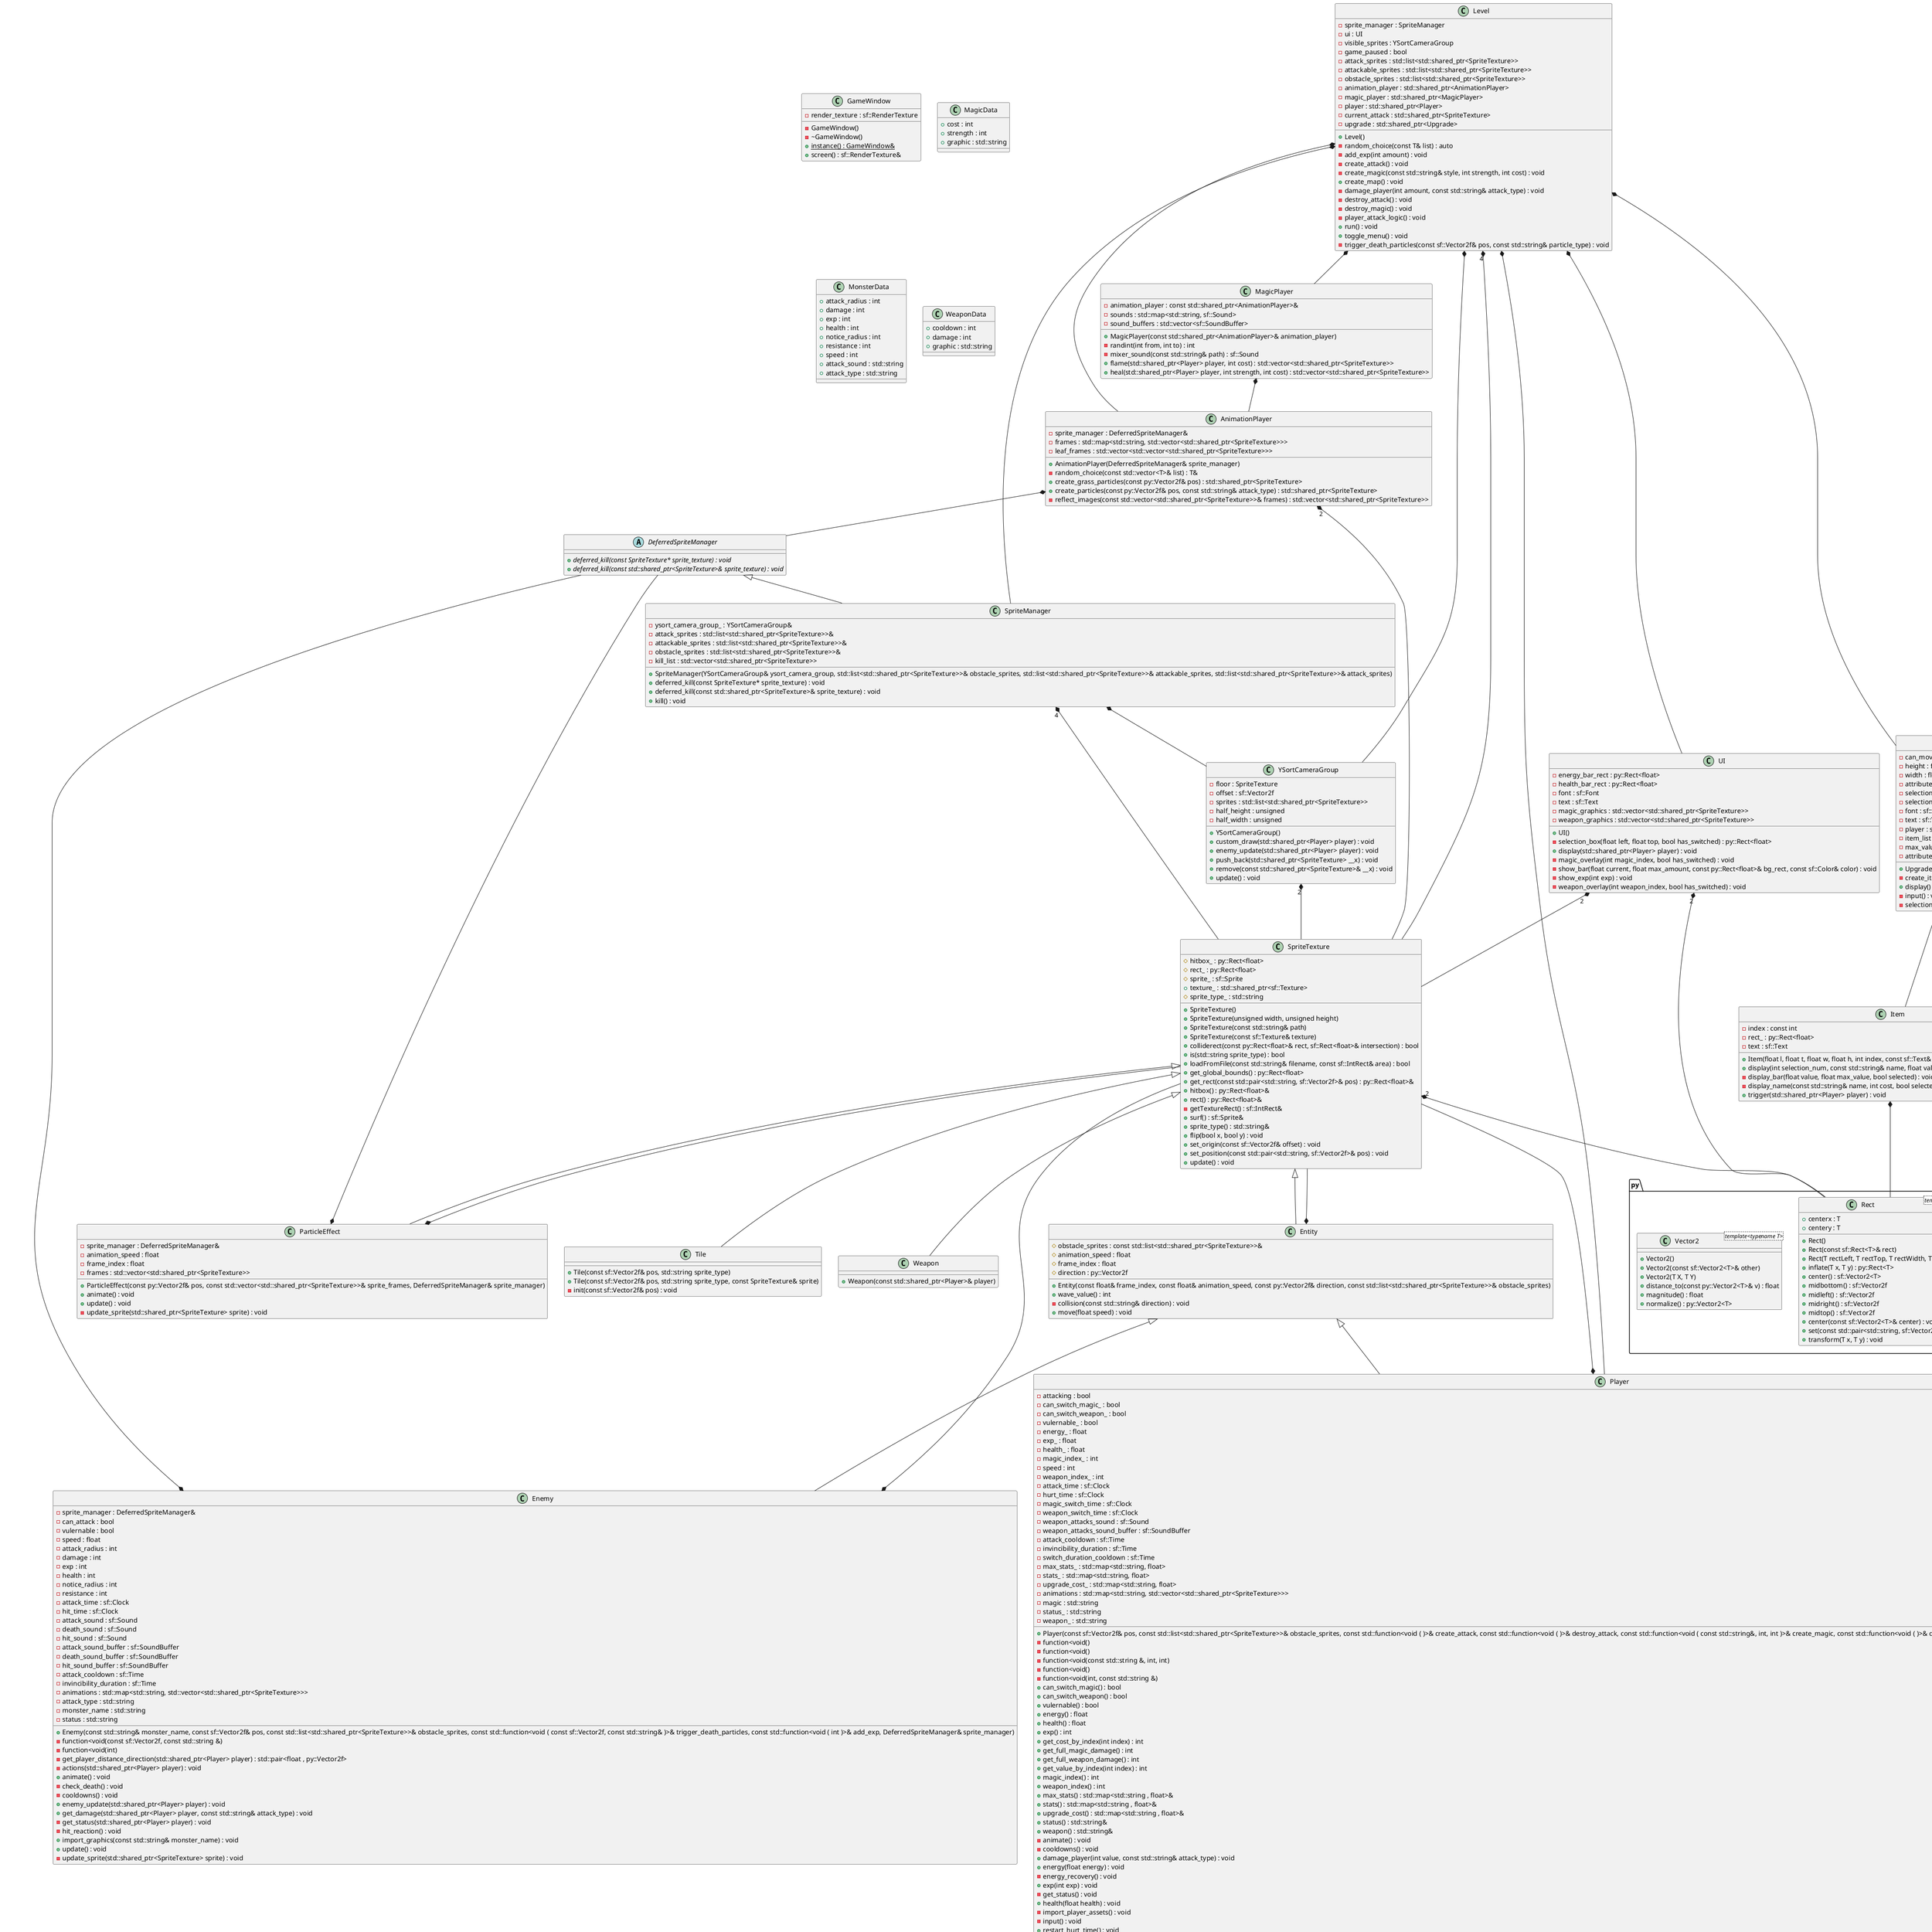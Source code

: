 @startuml





/' Objects '/

class AnimationPlayer {
	+AnimationPlayer(DeferredSpriteManager& sprite_manager)
	-sprite_manager : DeferredSpriteManager&
	-random_choice(const std::vector<T>& list) : T&
	-frames : std::map<std::string, std::vector<std::shared_ptr<SpriteTexture>>>
	+create_grass_particles(const py::Vector2f& pos) : std::shared_ptr<SpriteTexture>
	+create_particles(const py::Vector2f& pos, const std::string& attack_type) : std::shared_ptr<SpriteTexture>
	-reflect_images(const std::vector<std::shared_ptr<SpriteTexture>>& frames) : std::vector<std::shared_ptr<SpriteTexture>>
	-leaf_frames : std::vector<std::vector<std::shared_ptr<SpriteTexture>>>
}


abstract class DeferredSpriteManager {
	+{abstract} deferred_kill(const SpriteTexture* sprite_texture) : void
	+{abstract} deferred_kill(const std::shared_ptr<SpriteTexture>& sprite_texture) : void
}


class Enemy {
	+Enemy(const std::string& monster_name, const sf::Vector2f& pos, const std::list<std::shared_ptr<SpriteTexture>>& obstacle_sprites, const std::function<void ( const sf::Vector2f, const std::string& )>& trigger_death_particles, const std::function<void ( int )>& add_exp, DeferredSpriteManager& sprite_manager)
	-function<void(const sf::Vector2f, const std::string &)
	-function<void(int)
	-sprite_manager : DeferredSpriteManager&
	-can_attack : bool
	-vulernable : bool
	-speed : float
	-attack_radius : int
	-damage : int
	-exp : int
	-health : int
	-notice_radius : int
	-resistance : int
	-attack_time : sf::Clock
	-hit_time : sf::Clock
	-attack_sound : sf::Sound
	-death_sound : sf::Sound
	-hit_sound : sf::Sound
	-attack_sound_buffer : sf::SoundBuffer
	-death_sound_buffer : sf::SoundBuffer
	-hit_sound_buffer : sf::SoundBuffer
	-attack_cooldown : sf::Time
	-invincibility_duration : sf::Time
	-animations : std::map<std::string, std::vector<std::shared_ptr<SpriteTexture>>>
	-get_player_distance_direction(std::shared_ptr<Player> player) : std::pair<float , py::Vector2f>
	-attack_type : std::string
	-monster_name : std::string
	-status : std::string
	-actions(std::shared_ptr<Player> player) : void
	+animate() : void
	-check_death() : void
	-cooldowns() : void
	+enemy_update(std::shared_ptr<Player> player) : void
	+get_damage(std::shared_ptr<Player> player, const std::string& attack_type) : void
	-get_status(std::shared_ptr<Player> player) : void
	-hit_reaction() : void
	+import_graphics(const std::string& monster_name) : void
	+update() : void
	-update_sprite(std::shared_ptr<SpriteTexture> sprite) : void
}


class Entity {
	+Entity(const float& frame_index, const float& animation_speed, const py::Vector2f& direction, const std::list<std::shared_ptr<SpriteTexture>>& obstacle_sprites)
	#obstacle_sprites : const std::list<std::shared_ptr<SpriteTexture>>&
	#animation_speed : float
	#frame_index : float
	+wave_value() : int
	#direction : py::Vector2f
	-collision(const std::string& direction) : void
	+move(float speed) : void
}


class GameWindow {
	-GameWindow()
	-~GameWindow()
	+{static} instance() : GameWindow&
	-render_texture : sf::RenderTexture
	+screen() : sf::RenderTexture&
}


class Item {
	+Item(float l, float t, float w, float h, int index, const sf::Text& text)
	-index : const int
	-rect_ : py::Rect<float>
	-text : sf::Text
	+display(int selection_num, const std::string& name, float value, float max_value, int cost) : void
	-display_bar(float value, float max_value, bool selected) : void
	-display_name(const std::string& name, int cost, bool selected) : void
	+trigger(std::shared_ptr<Player> player) : void
}


class Level {
	+Level()
	-sprite_manager : SpriteManager
	-ui : UI
	-visible_sprites : YSortCameraGroup
	-random_choice(const T& list) : auto
	-game_paused : bool
	-attack_sprites : std::list<std::shared_ptr<SpriteTexture>>
	-attackable_sprites : std::list<std::shared_ptr<SpriteTexture>>
	-obstacle_sprites : std::list<std::shared_ptr<SpriteTexture>>
	-animation_player : std::shared_ptr<AnimationPlayer>
	-magic_player : std::shared_ptr<MagicPlayer>
	-player : std::shared_ptr<Player>
	-current_attack : std::shared_ptr<SpriteTexture>
	-upgrade : std::shared_ptr<Upgrade>
	-add_exp(int amount) : void
	-create_attack() : void
	-create_magic(const std::string& style, int strength, int cost) : void
	+create_map() : void
	-damage_player(int amount, const std::string& attack_type) : void
	-destroy_attack() : void
	-destroy_magic() : void
	-player_attack_logic() : void
	+run() : void
	+toggle_menu() : void
	-trigger_death_particles(const sf::Vector2f& pos, const std::string& particle_type) : void
}


class MagicPlayer {
	+MagicPlayer(const std::shared_ptr<AnimationPlayer>& animation_player)
	-animation_player : const std::shared_ptr<AnimationPlayer>&
	-randint(int from, int to) : int
	-mixer_sound(const std::string& path) : sf::Sound
	-sounds : std::map<std::string, sf::Sound>
	-sound_buffers : std::vector<sf::SoundBuffer>
	+flame(std::shared_ptr<Player> player, int cost) : std::vector<std::shared_ptr<SpriteTexture>>
	+heal(std::shared_ptr<Player> player, int strength, int cost) : std::vector<std::shared_ptr<SpriteTexture>>
}


class ParticleEffect {
	+ParticleEffect(const py::Vector2f& pos, const std::vector<std::shared_ptr<SpriteTexture>>& sprite_frames, DeferredSpriteManager& sprite_manager)
	-sprite_manager : DeferredSpriteManager&
	-animation_speed : float
	-frame_index : float
	-frames : std::vector<std::shared_ptr<SpriteTexture>>
	+animate() : void
	+update() : void
	-update_sprite(std::shared_ptr<SpriteTexture> sprite) : void
}


class Player {
	+Player(const sf::Vector2f& pos, const std::list<std::shared_ptr<SpriteTexture>>& obstacle_sprites, const std::function<void ( )>& create_attack, const std::function<void ( )>& destroy_attack, const std::function<void ( const std::string&, int, int )>& create_magic, const std::function<void ( )>& destroy_magic, const std::function<void ( int, const std::string& )>& damage_player)
	-function<void()
	-function<void()
	-function<void(const std::string &, int, int)
	-function<void()
	-function<void(int, const std::string &)
	-attacking : bool
	+can_switch_magic() : bool
	-can_switch_magic_ : bool
	+can_switch_weapon() : bool
	-can_switch_weapon_ : bool
	+vulernable() : bool
	-vulernable_ : bool
	+energy() : float
	-energy_ : float
	-exp_ : float
	+health() : float
	-health_ : float
	+exp() : int
	+get_cost_by_index(int index) : int
	+get_full_magic_damage() : int
	+get_full_weapon_damage() : int
	+get_value_by_index(int index) : int
	+magic_index() : int
	-magic_index_ : int
	-speed : int
	+weapon_index() : int
	-weapon_index_ : int
	-attack_time : sf::Clock
	-hurt_time : sf::Clock
	-magic_switch_time : sf::Clock
	-weapon_switch_time : sf::Clock
	-weapon_attacks_sound : sf::Sound
	-weapon_attacks_sound_buffer : sf::SoundBuffer
	-attack_cooldown : sf::Time
	-invincibility_duration : sf::Time
	-switch_duration_cooldown : sf::Time
	+max_stats() : std::map<std::string , float>&
	+stats() : std::map<std::string , float>&
	+upgrade_cost() : std::map<std::string , float>&
	-max_stats_ : std::map<std::string, float>
	-stats_ : std::map<std::string, float>
	-upgrade_cost_ : std::map<std::string, float>
	-animations : std::map<std::string, std::vector<std::shared_ptr<SpriteTexture>>>
	-magic : std::string
	-status_ : std::string
	-weapon_ : std::string
	+status() : std::string&
	+weapon() : std::string&
	-animate() : void
	-cooldowns() : void
	+damage_player(int value, const std::string& attack_type) : void
	+energy(float energy) : void
	-energy_recovery() : void
	+exp(int exp) : void
	-get_status() : void
	+health(float health) : void
	-import_player_assets() : void
	-input() : void
	+restart_hurt_time() : void
	+stats(const std::string& key, float value) : void
	+update() : void
	-update_sprite(std::shared_ptr<SpriteTexture> sprite) : void
	+upgrade_cost(const std::string& key, int value) : void
	+vulernable(bool b) : void
}


class SpriteManager {
	+SpriteManager(YSortCameraGroup& ysort_camera_group, std::list<std::shared_ptr<SpriteTexture>>& obstacle_sprites, std::list<std::shared_ptr<SpriteTexture>>& attackable_sprites, std::list<std::shared_ptr<SpriteTexture>>& attack_sprites)
	-ysort_camera_group_ : YSortCameraGroup&
	-attack_sprites : std::list<std::shared_ptr<SpriteTexture>>&
	-attackable_sprites : std::list<std::shared_ptr<SpriteTexture>>&
	-obstacle_sprites : std::list<std::shared_ptr<SpriteTexture>>&
	-kill_list : std::vector<std::shared_ptr<SpriteTexture>>
	+deferred_kill(const SpriteTexture* sprite_texture) : void
	+deferred_kill(const std::shared_ptr<SpriteTexture>& sprite_texture) : void
	+kill() : void
}


class SpriteTexture {
	+SpriteTexture()
	+SpriteTexture(unsigned width, unsigned height)
	+SpriteTexture(const std::string& path)
	+SpriteTexture(const sf::Texture& texture)
	+colliderect(const py::Rect<float>& rect, sf::Rect<float>& intersection) : bool
	+is(std::string sprite_type) : bool
	+loadFromFile(const std::string& filename, const sf::IntRect& area) : bool
	+get_global_bounds() : py::Rect<float>
	#hitbox_ : py::Rect<float>
	#rect_ : py::Rect<float>
	+get_rect(const std::pair<std::string, sf::Vector2f>& pos) : py::Rect<float>&
	+hitbox() : py::Rect<float>&
	+rect() : py::Rect<float>&
	-getTextureRect() : sf::IntRect&
	#sprite_ : sf::Sprite
	+surf() : sf::Sprite&
	+texture_ : std::shared_ptr<sf::Texture>
	#sprite_type_ : std::string
	+sprite_type() : std::string&
	+flip(bool x, bool y) : void
	+set_origin(const sf::Vector2f& offset) : void
	+set_position(const std::pair<std::string, sf::Vector2f>& pos) : void
	+update() : void
}


class Tile {
	+Tile(const sf::Vector2f& pos, std::string sprite_type)
	+Tile(const sf::Vector2f& pos, std::string sprite_type, const SpriteTexture& sprite)
	-init(const sf::Vector2f& pos) : void
}


class UI {
	+UI()
	-energy_bar_rect : py::Rect<float>
	-health_bar_rect : py::Rect<float>
	-selection_box(float left, float top, bool has_switched) : py::Rect<float>
	-font : sf::Font
	-text : sf::Text
	-magic_graphics : std::vector<std::shared_ptr<SpriteTexture>>
	-weapon_graphics : std::vector<std::shared_ptr<SpriteTexture>>
	+display(std::shared_ptr<Player> player) : void
	-magic_overlay(int magic_index, bool has_switched) : void
	-show_bar(float current, float max_amount, const py::Rect<float>& bg_rect, const sf::Color& color) : void
	-show_exp(int exp) : void
	-weapon_overlay(int weapon_index, bool has_switched) : void
}


class Upgrade {
	+Upgrade(std::shared_ptr<Player> player)
	-can_move : bool
	-height : float
	-width : float
	-attribute_number : int
	-selection_index : int
	-selection_time : sf::Clock
	-font : sf::Font
	-text : sf::Text
	-player : std::shared_ptr<Player>
	-item_list : std::vector<Item>
	-max_values : std::vector<int>
	-attribute_names : std::vector<std::string>
	-create_items() : void
	+display() : void
	-input() : void
	-selection_cooldown() : void
}


class Weapon {
	+Weapon(const std::shared_ptr<Player>& player)
}


class YSortCameraGroup {
	+YSortCameraGroup()
	-floor : SpriteTexture
	-offset : sf::Vector2f
	-sprites : std::list<std::shared_ptr<SpriteTexture>>
	-half_height : unsigned
	-half_width : unsigned
	+custom_draw(std::shared_ptr<Player> player) : void
	+enemy_update(std::shared_ptr<Player> player) : void
	+push_back(std::shared_ptr<SpriteTexture> __x) : void
	+remove(const std::shared_ptr<SpriteTexture>& __x) : void
	+update() : void
}


class MagicData {
	+cost : int
	+strength : int
	+graphic : std::string
}


class MonsterData {
	+attack_radius : int
	+damage : int
	+exp : int
	+health : int
	+notice_radius : int
	+resistance : int
	+speed : int
	+attack_sound : std::string
	+attack_type : std::string
}


class WeaponData {
	+cooldown : int
	+damage : int
	+graphic : std::string
}


namespace py {
	class Rect <template<typename T>> {
		+Rect()
		+Rect(const sf::Rect<T>& rect)
		+Rect(T rectLeft, T rectTop, T rectWidth, T rectHeight)
		+centerx : T
		+centery : T
		+inflate(T x, T y) : py::Rect<T>
		+center() : sf::Vector2<T>
		+midbottom() : sf::Vector2f
		+midleft() : sf::Vector2f
		+midright() : sf::Vector2f
		+midtop() : sf::Vector2f
		+center(const sf::Vector2<T>& center) : void
		+set(const std::pair<std::string, sf::Vector2f>& pos) : void
		+transform(T x, T y) : void
	}

	class Vector2 <template<typename T>> {
		+Vector2()
		+Vector2(const sf::Vector2<T>& other)
		+Vector2(T X, T Y)
		+distance_to(const py::Vector2<T>& v) : float
		+magnitude() : float
		+normalize() : py::Vector2<T>
	}
}





/' Inheritance relationships '/

.DeferredSpriteManager <|-- .SpriteManager


.Entity <|-- .Enemy


.Entity <|-- .Player


.SpriteTexture <|-- .Entity


.SpriteTexture <|-- .ParticleEffect


.SpriteTexture <|-- .Tile


.SpriteTexture <|-- .Weapon





/' Aggregation relationships '/

.AnimationPlayer *-- .DeferredSpriteManager


.AnimationPlayer "2" *-- .SpriteTexture


.Enemy *-- .DeferredSpriteManager


.Enemy *-- .SpriteTexture


.Entity *-- .SpriteTexture


.Item *-- py.Rect


.Level *-- .AnimationPlayer


.Level *-- .MagicPlayer


.Level *-- .Player


.Level *-- .SpriteManager


.Level "4" *-- .SpriteTexture


.Level *-- .UI


.Level *-- .Upgrade


.Level *-- .YSortCameraGroup


.MagicPlayer *-- .AnimationPlayer


.ParticleEffect *-- .DeferredSpriteManager


.ParticleEffect *-- .SpriteTexture


.Player *-- .SpriteTexture


.SpriteManager "4" *-- .SpriteTexture


.SpriteManager *-- .YSortCameraGroup


.SpriteTexture "2" *-- py.Rect


.UI "2" *-- py.Rect


.UI "2" *-- .SpriteTexture


.Upgrade *-- .Item


.Upgrade *-- .Player


.YSortCameraGroup "2" *-- .SpriteTexture






/' Nested objects '/



@enduml
